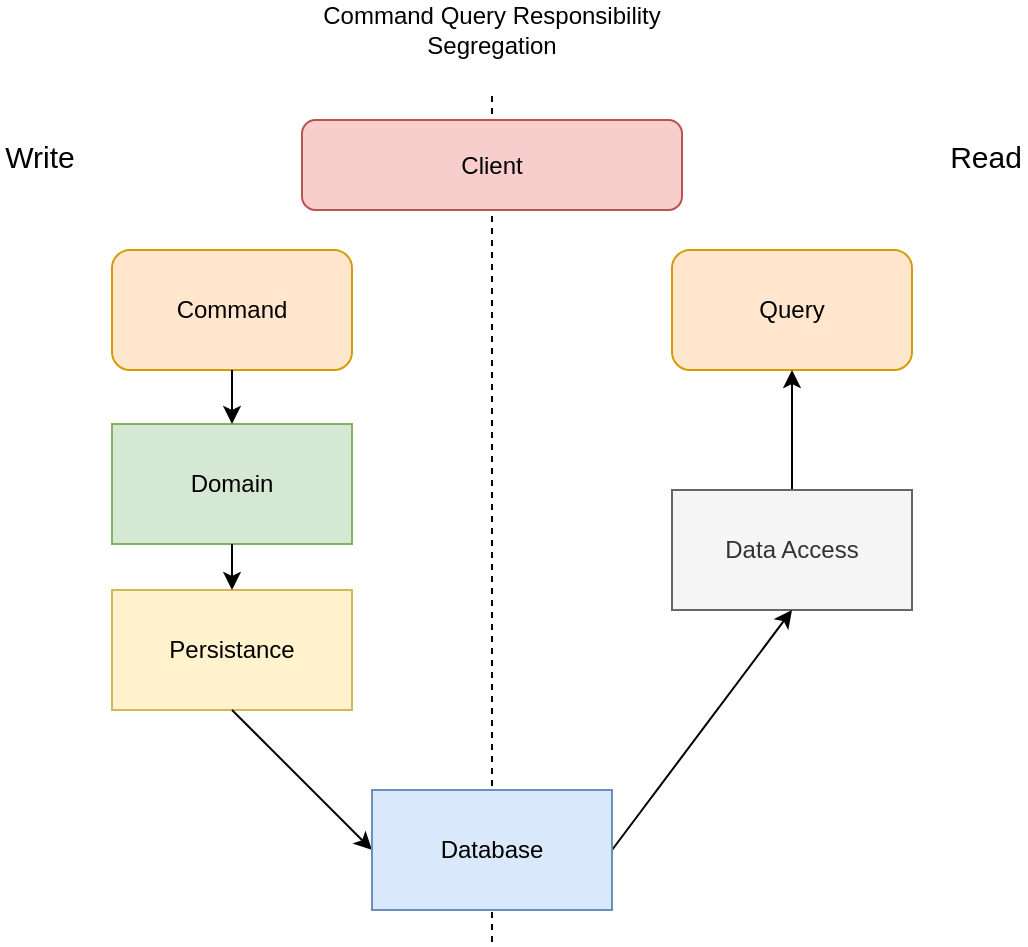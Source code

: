 <mxfile version="12.8.8" type="device"><diagram id="GnRaD4OJf5etqDCDZBcy" name="Page-1"><mxGraphModel dx="998" dy="548" grid="0" gridSize="10" guides="1" tooltips="1" connect="1" arrows="1" fold="1" page="1" pageScale="1" pageWidth="827" pageHeight="1169" math="0" shadow="0"><root><mxCell id="0"/><mxCell id="1" parent="0"/><mxCell id="qvkVCBW47_Cr8BAYBct_-1" value="Command Query Responsibility Segregation" style="text;html=1;strokeColor=none;fillColor=none;align=center;verticalAlign=middle;whiteSpace=wrap;rounded=0;" parent="1" vertex="1"><mxGeometry x="310" y="20" width="180" height="20" as="geometry"/></mxCell><mxCell id="qvkVCBW47_Cr8BAYBct_-3" value="Command" style="rounded=1;whiteSpace=wrap;html=1;fillColor=#ffe6cc;strokeColor=#d79b00;" parent="1" vertex="1"><mxGeometry x="210" y="140" width="120" height="60" as="geometry"/></mxCell><mxCell id="qvkVCBW47_Cr8BAYBct_-4" value="Query" style="rounded=1;whiteSpace=wrap;html=1;fillColor=#ffe6cc;strokeColor=#d79b00;" parent="1" vertex="1"><mxGeometry x="490" y="140" width="120" height="60" as="geometry"/></mxCell><mxCell id="qvkVCBW47_Cr8BAYBct_-6" value="" style="endArrow=classic;html=1;entryX=0.5;entryY=1;entryDx=0;entryDy=0;exitX=0.5;exitY=0;exitDx=0;exitDy=0;" parent="1" source="3vCTBIT0c0VjzbWzm7vQ-4" target="qvkVCBW47_Cr8BAYBct_-4" edge="1"><mxGeometry width="50" height="50" relative="1" as="geometry"><mxPoint x="460" y="290" as="sourcePoint"/><mxPoint x="510" y="240" as="targetPoint"/></mxGeometry></mxCell><mxCell id="qvkVCBW47_Cr8BAYBct_-7" value="Domain" style="rounded=0;whiteSpace=wrap;html=1;fillColor=#d5e8d4;strokeColor=#82b366;" parent="1" vertex="1"><mxGeometry x="210" y="227" width="120" height="60" as="geometry"/></mxCell><mxCell id="qvkVCBW47_Cr8BAYBct_-9" value="" style="endArrow=classic;html=1;entryX=0.5;entryY=0;entryDx=0;entryDy=0;" parent="1" edge="1" target="qvkVCBW47_Cr8BAYBct_-7"><mxGeometry width="50" height="50" relative="1" as="geometry"><mxPoint x="270" y="200" as="sourcePoint"/><mxPoint x="270" y="230" as="targetPoint"/></mxGeometry></mxCell><mxCell id="qvkVCBW47_Cr8BAYBct_-14" value="&lt;font style=&quot;font-size: 15px&quot;&gt;Write&lt;/font&gt;" style="text;html=1;strokeColor=none;fillColor=none;align=center;verticalAlign=middle;whiteSpace=wrap;rounded=0;" parent="1" vertex="1"><mxGeometry x="154" y="83" width="40" height="20" as="geometry"/></mxCell><mxCell id="qvkVCBW47_Cr8BAYBct_-15" value="Read" style="text;html=1;strokeColor=none;fillColor=none;align=center;verticalAlign=middle;whiteSpace=wrap;rounded=0;fontSize=15;" parent="1" vertex="1"><mxGeometry x="627" y="83" width="40" height="20" as="geometry"/></mxCell><mxCell id="3vCTBIT0c0VjzbWzm7vQ-1" value="Persistance" style="rounded=0;whiteSpace=wrap;html=1;fillColor=#fff2cc;strokeColor=#d6b656;" parent="1" vertex="1"><mxGeometry x="210" y="310" width="120" height="60" as="geometry"/></mxCell><mxCell id="3vCTBIT0c0VjzbWzm7vQ-3" value="" style="endArrow=none;dashed=1;html=1;" parent="1" target="3vCTBIT0c0VjzbWzm7vQ-2" edge="1"><mxGeometry width="50" height="50" relative="1" as="geometry"><mxPoint x="400" y="460" as="sourcePoint"/><mxPoint x="400" y="60" as="targetPoint"/></mxGeometry></mxCell><mxCell id="3vCTBIT0c0VjzbWzm7vQ-4" value="Data Access" style="rounded=0;whiteSpace=wrap;html=1;fillColor=#f5f5f5;strokeColor=#666666;fontColor=#333333;" parent="1" vertex="1"><mxGeometry x="490" y="260" width="120" height="60" as="geometry"/></mxCell><mxCell id="3vCTBIT0c0VjzbWzm7vQ-5" value="" style="endArrow=classic;html=1;entryX=0.5;entryY=1;entryDx=0;entryDy=0;exitX=1;exitY=0.5;exitDx=0;exitDy=0;" parent="1" source="3vCTBIT0c0VjzbWzm7vQ-2" target="3vCTBIT0c0VjzbWzm7vQ-4" edge="1"><mxGeometry width="50" height="50" relative="1" as="geometry"><mxPoint x="390" y="350" as="sourcePoint"/><mxPoint x="440" y="300" as="targetPoint"/></mxGeometry></mxCell><mxCell id="3vCTBIT0c0VjzbWzm7vQ-6" value="" style="endArrow=classic;html=1;exitX=0.5;exitY=1;exitDx=0;exitDy=0;entryX=0.5;entryY=0;entryDx=0;entryDy=0;" parent="1" source="qvkVCBW47_Cr8BAYBct_-7" target="3vCTBIT0c0VjzbWzm7vQ-1" edge="1"><mxGeometry width="50" height="50" relative="1" as="geometry"><mxPoint x="390" y="350" as="sourcePoint"/><mxPoint x="440" y="300" as="targetPoint"/></mxGeometry></mxCell><mxCell id="3vCTBIT0c0VjzbWzm7vQ-7" value="" style="endArrow=classic;html=1;exitX=0.5;exitY=1;exitDx=0;exitDy=0;entryX=0;entryY=0.5;entryDx=0;entryDy=0;" parent="1" source="3vCTBIT0c0VjzbWzm7vQ-1" target="3vCTBIT0c0VjzbWzm7vQ-2" edge="1"><mxGeometry width="50" height="50" relative="1" as="geometry"><mxPoint x="390" y="350" as="sourcePoint"/><mxPoint x="440" y="300" as="targetPoint"/></mxGeometry></mxCell><mxCell id="qvkVCBW47_Cr8BAYBct_-13" value="" style="endArrow=none;dashed=1;html=1;" parent="1" edge="1"><mxGeometry width="50" height="50" relative="1" as="geometry"><mxPoint x="400" y="486" as="sourcePoint"/><mxPoint x="400" y="60" as="targetPoint"/><Array as="points"><mxPoint x="400" y="214"/></Array></mxGeometry></mxCell><mxCell id="3vCTBIT0c0VjzbWzm7vQ-2" value="Database" style="rounded=0;whiteSpace=wrap;html=1;fillColor=#dae8fc;strokeColor=#6c8ebf;" parent="1" vertex="1"><mxGeometry x="340" y="410" width="120" height="60" as="geometry"/></mxCell><mxCell id="qvkVCBW47_Cr8BAYBct_-17" value="Client" style="rounded=1;whiteSpace=wrap;html=1;fillColor=#f8cecc;strokeColor=#b85450;" parent="1" vertex="1"><mxGeometry x="305" y="75" width="190" height="45" as="geometry"/></mxCell></root></mxGraphModel></diagram></mxfile>